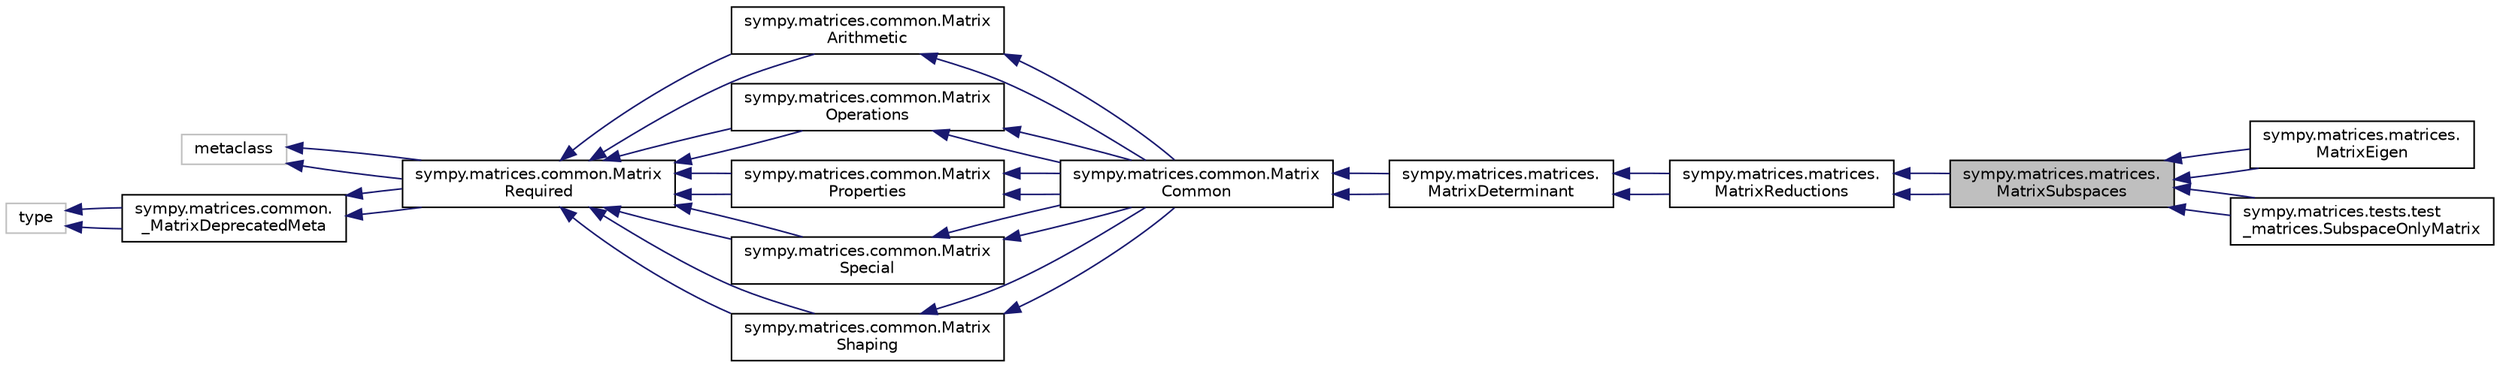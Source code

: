 digraph "sympy.matrices.matrices.MatrixSubspaces"
{
 // LATEX_PDF_SIZE
  edge [fontname="Helvetica",fontsize="10",labelfontname="Helvetica",labelfontsize="10"];
  node [fontname="Helvetica",fontsize="10",shape=record];
  rankdir="LR";
  Node1 [label="sympy.matrices.matrices.\lMatrixSubspaces",height=0.2,width=0.4,color="black", fillcolor="grey75", style="filled", fontcolor="black",tooltip=" "];
  Node2 -> Node1 [dir="back",color="midnightblue",fontsize="10",style="solid",fontname="Helvetica"];
  Node2 [label="sympy.matrices.matrices.\lMatrixReductions",height=0.2,width=0.4,color="black", fillcolor="white", style="filled",URL="$classsympy_1_1matrices_1_1matrices_1_1MatrixReductions.html",tooltip=" "];
  Node3 -> Node2 [dir="back",color="midnightblue",fontsize="10",style="solid",fontname="Helvetica"];
  Node3 [label="sympy.matrices.matrices.\lMatrixDeterminant",height=0.2,width=0.4,color="black", fillcolor="white", style="filled",URL="$classsympy_1_1matrices_1_1matrices_1_1MatrixDeterminant.html",tooltip=" "];
  Node4 -> Node3 [dir="back",color="midnightblue",fontsize="10",style="solid",fontname="Helvetica"];
  Node4 [label="sympy.matrices.common.Matrix\lCommon",height=0.2,width=0.4,color="black", fillcolor="white", style="filled",URL="$classsympy_1_1matrices_1_1common_1_1MatrixCommon.html",tooltip=" "];
  Node5 -> Node4 [dir="back",color="midnightblue",fontsize="10",style="solid",fontname="Helvetica"];
  Node5 [label="sympy.matrices.common.Matrix\lArithmetic",height=0.2,width=0.4,color="black", fillcolor="white", style="filled",URL="$classsympy_1_1matrices_1_1common_1_1MatrixArithmetic.html",tooltip=" "];
  Node6 -> Node5 [dir="back",color="midnightblue",fontsize="10",style="solid",fontname="Helvetica"];
  Node6 [label="sympy.matrices.common.Matrix\lRequired",height=0.2,width=0.4,color="black", fillcolor="white", style="filled",URL="$classsympy_1_1matrices_1_1common_1_1MatrixRequired.html",tooltip=" "];
  Node7 -> Node6 [dir="back",color="midnightblue",fontsize="10",style="solid",fontname="Helvetica"];
  Node7 [label="metaclass",height=0.2,width=0.4,color="grey75", fillcolor="white", style="filled",tooltip=" "];
  Node8 -> Node6 [dir="back",color="midnightblue",fontsize="10",style="solid",fontname="Helvetica"];
  Node8 [label="sympy.matrices.common.\l_MatrixDeprecatedMeta",height=0.2,width=0.4,color="black", fillcolor="white", style="filled",URL="$classsympy_1_1matrices_1_1common_1_1__MatrixDeprecatedMeta.html",tooltip=" "];
  Node9 -> Node8 [dir="back",color="midnightblue",fontsize="10",style="solid",fontname="Helvetica"];
  Node9 [label="type",height=0.2,width=0.4,color="grey75", fillcolor="white", style="filled",tooltip=" "];
  Node9 -> Node8 [dir="back",color="midnightblue",fontsize="10",style="solid",fontname="Helvetica"];
  Node7 -> Node6 [dir="back",color="midnightblue",fontsize="10",style="solid",fontname="Helvetica"];
  Node8 -> Node6 [dir="back",color="midnightblue",fontsize="10",style="solid",fontname="Helvetica"];
  Node6 -> Node5 [dir="back",color="midnightblue",fontsize="10",style="solid",fontname="Helvetica"];
  Node10 -> Node4 [dir="back",color="midnightblue",fontsize="10",style="solid",fontname="Helvetica"];
  Node10 [label="sympy.matrices.common.Matrix\lOperations",height=0.2,width=0.4,color="black", fillcolor="white", style="filled",URL="$classsympy_1_1matrices_1_1common_1_1MatrixOperations.html",tooltip=" "];
  Node6 -> Node10 [dir="back",color="midnightblue",fontsize="10",style="solid",fontname="Helvetica"];
  Node6 -> Node10 [dir="back",color="midnightblue",fontsize="10",style="solid",fontname="Helvetica"];
  Node11 -> Node4 [dir="back",color="midnightblue",fontsize="10",style="solid",fontname="Helvetica"];
  Node11 [label="sympy.matrices.common.Matrix\lProperties",height=0.2,width=0.4,color="black", fillcolor="white", style="filled",URL="$classsympy_1_1matrices_1_1common_1_1MatrixProperties.html",tooltip=" "];
  Node6 -> Node11 [dir="back",color="midnightblue",fontsize="10",style="solid",fontname="Helvetica"];
  Node6 -> Node11 [dir="back",color="midnightblue",fontsize="10",style="solid",fontname="Helvetica"];
  Node12 -> Node4 [dir="back",color="midnightblue",fontsize="10",style="solid",fontname="Helvetica"];
  Node12 [label="sympy.matrices.common.Matrix\lSpecial",height=0.2,width=0.4,color="black", fillcolor="white", style="filled",URL="$classsympy_1_1matrices_1_1common_1_1MatrixSpecial.html",tooltip=" "];
  Node6 -> Node12 [dir="back",color="midnightblue",fontsize="10",style="solid",fontname="Helvetica"];
  Node6 -> Node12 [dir="back",color="midnightblue",fontsize="10",style="solid",fontname="Helvetica"];
  Node13 -> Node4 [dir="back",color="midnightblue",fontsize="10",style="solid",fontname="Helvetica"];
  Node13 [label="sympy.matrices.common.Matrix\lShaping",height=0.2,width=0.4,color="black", fillcolor="white", style="filled",URL="$classsympy_1_1matrices_1_1common_1_1MatrixShaping.html",tooltip=" "];
  Node6 -> Node13 [dir="back",color="midnightblue",fontsize="10",style="solid",fontname="Helvetica"];
  Node6 -> Node13 [dir="back",color="midnightblue",fontsize="10",style="solid",fontname="Helvetica"];
  Node5 -> Node4 [dir="back",color="midnightblue",fontsize="10",style="solid",fontname="Helvetica"];
  Node10 -> Node4 [dir="back",color="midnightblue",fontsize="10",style="solid",fontname="Helvetica"];
  Node11 -> Node4 [dir="back",color="midnightblue",fontsize="10",style="solid",fontname="Helvetica"];
  Node12 -> Node4 [dir="back",color="midnightblue",fontsize="10",style="solid",fontname="Helvetica"];
  Node13 -> Node4 [dir="back",color="midnightblue",fontsize="10",style="solid",fontname="Helvetica"];
  Node4 -> Node3 [dir="back",color="midnightblue",fontsize="10",style="solid",fontname="Helvetica"];
  Node3 -> Node2 [dir="back",color="midnightblue",fontsize="10",style="solid",fontname="Helvetica"];
  Node2 -> Node1 [dir="back",color="midnightblue",fontsize="10",style="solid",fontname="Helvetica"];
  Node1 -> Node14 [dir="back",color="midnightblue",fontsize="10",style="solid",fontname="Helvetica"];
  Node14 [label="sympy.matrices.matrices.\lMatrixEigen",height=0.2,width=0.4,color="black", fillcolor="white", style="filled",URL="$classsympy_1_1matrices_1_1matrices_1_1MatrixEigen.html",tooltip=" "];
  Node1 -> Node14 [dir="back",color="midnightblue",fontsize="10",style="solid",fontname="Helvetica"];
  Node1 -> Node15 [dir="back",color="midnightblue",fontsize="10",style="solid",fontname="Helvetica"];
  Node15 [label="sympy.matrices.tests.test\l_matrices.SubspaceOnlyMatrix",height=0.2,width=0.4,color="black", fillcolor="white", style="filled",URL="$classsympy_1_1matrices_1_1tests_1_1test__matrices_1_1SubspaceOnlyMatrix.html",tooltip=" "];
  Node1 -> Node15 [dir="back",color="midnightblue",fontsize="10",style="solid",fontname="Helvetica"];
}

